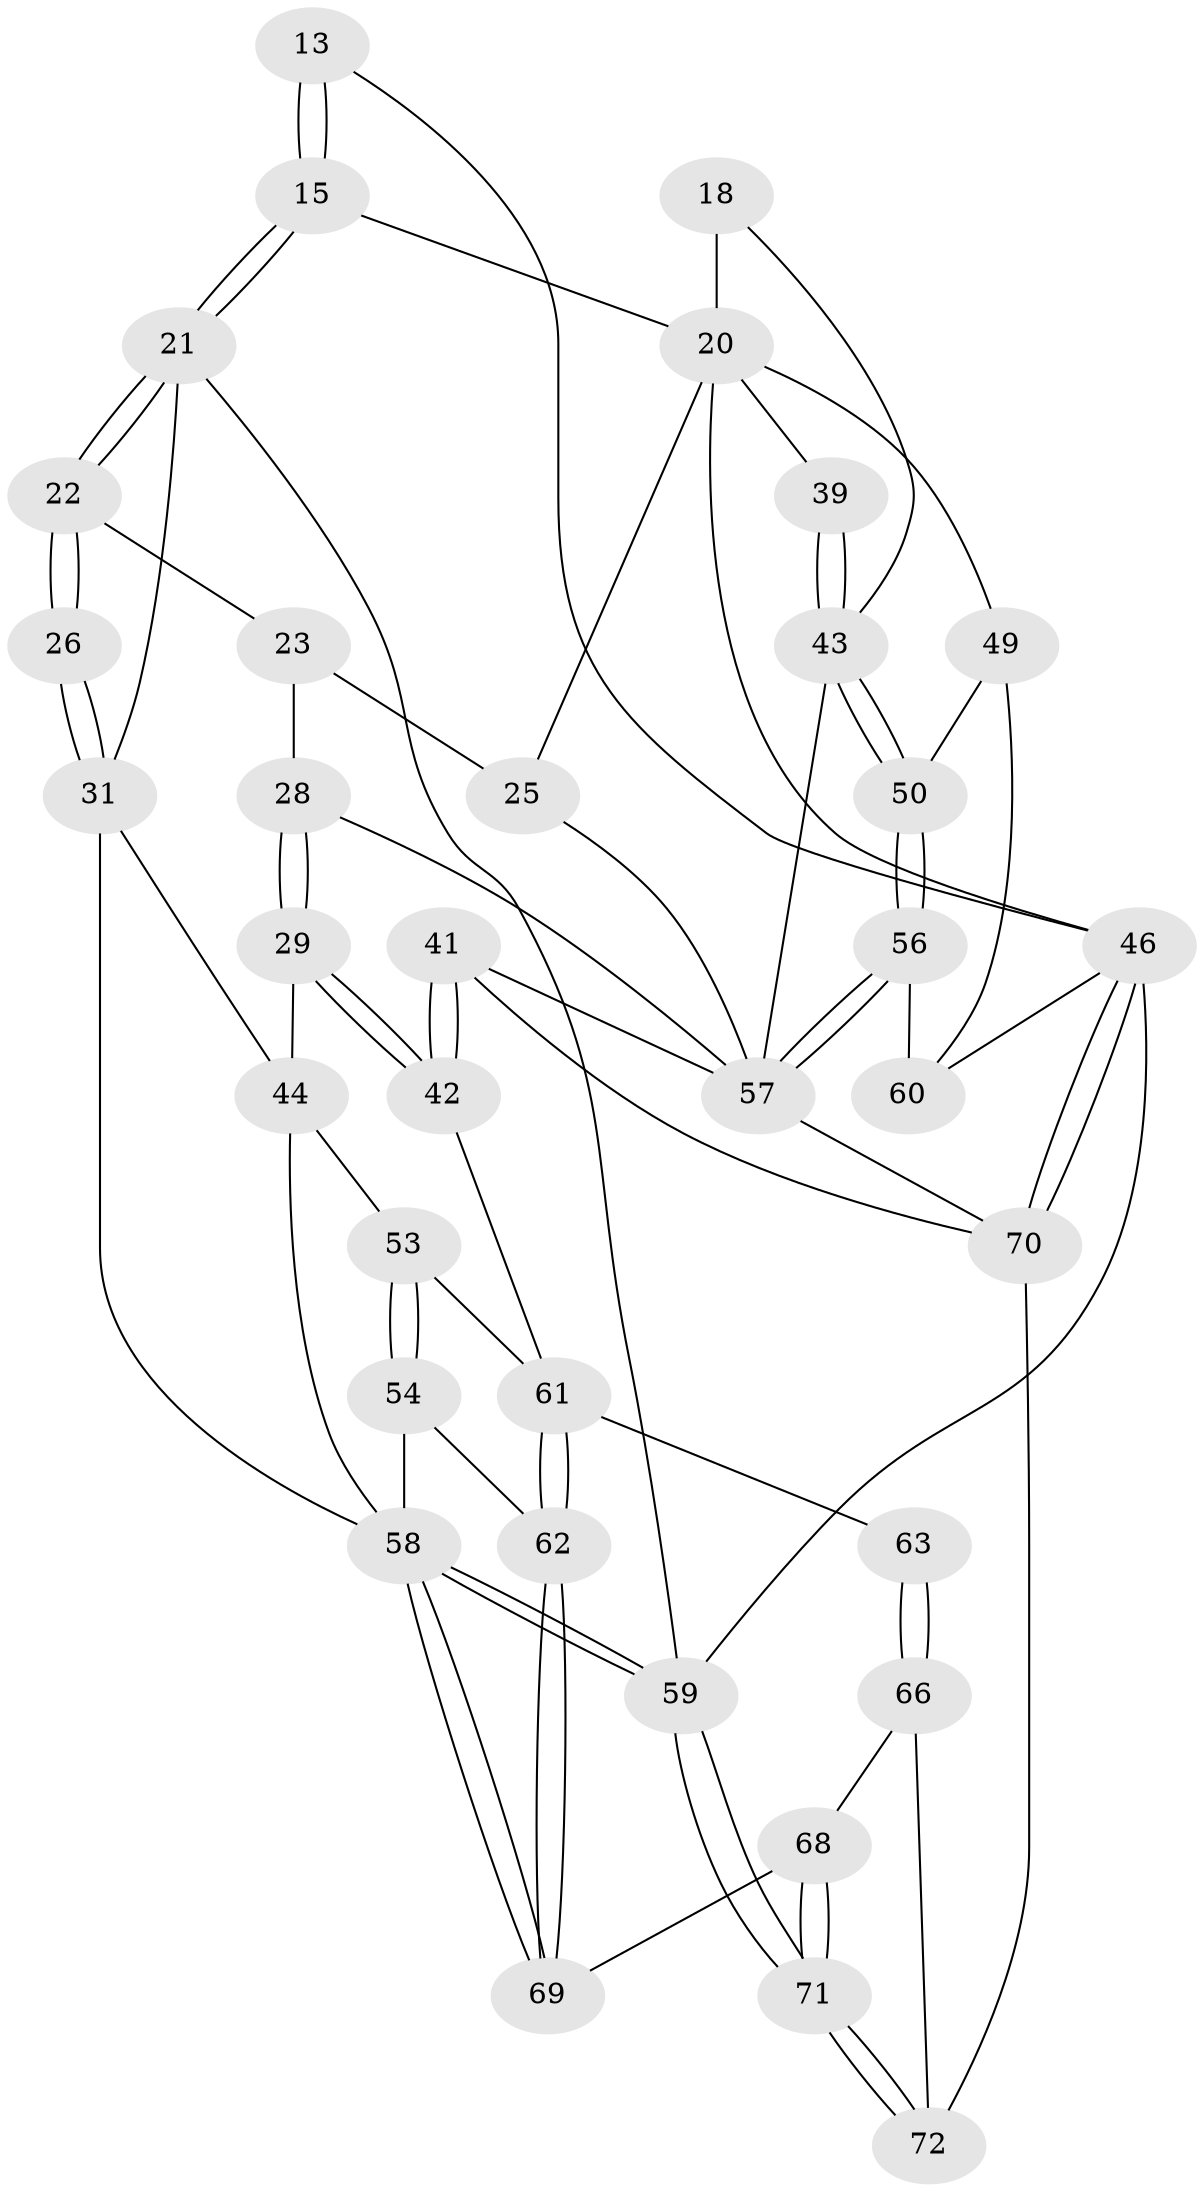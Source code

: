 // original degree distribution, {3: 0.041666666666666664, 6: 0.25, 4: 0.25, 5: 0.4583333333333333}
// Generated by graph-tools (version 1.1) at 2025/59/03/09/25 04:59:41]
// undirected, 36 vertices, 82 edges
graph export_dot {
graph [start="1"]
  node [color=gray90,style=filled];
  13 [pos="+0.625304240786328+0"];
  15 [pos="+0.49721141502762467+0"];
  18 [pos="+0.920529872052534+0.3582212992717798"];
  20 [pos="+0.8251493459304475+0.2201944552603008",super="+19+17"];
  21 [pos="+0.49061420941924105+0",super="+7+8"];
  22 [pos="+0.49259993400582114+0.03078250266255585"];
  23 [pos="+0.5081303230312856+0.06367859953128423"];
  25 [pos="+0.7571314867879299+0.3579906885550742",super="+24"];
  26 [pos="+0.2615659095969168+0.31201755942523046"];
  28 [pos="+0.49522542285434845+0.3943395339201572",super="+27"];
  29 [pos="+0.36310429364655933+0.5237152016902954"];
  31 [pos="+0.2500809868549137+0.395241729067506",super="+4+9"];
  39 [pos="+0.8785040531927458+0.5488066293726377"];
  41 [pos="+0.5240078459511123+0.6597565746839449"];
  42 [pos="+0.3676595917162449+0.5477028176896579"];
  43 [pos="+0.8524587995996484+0.6075552185822424",super="+36+35+38"];
  44 [pos="+0.0424474260027095+0.4875136455202206",super="+30"];
  46 [pos="+1+1",super="+12"];
  49 [pos="+0.8882097606573568+0.6397814833290417",super="+48"];
  50 [pos="+0.8591120558745554+0.635522263033077"];
  53 [pos="+0.08345149162565331+0.5684610838685084"];
  54 [pos="+0.02796368512216533+0.7052570604540195"];
  56 [pos="+0.8140649520948189+0.7555239224643578"];
  57 [pos="+0.7963655929570128+0.7735330577156542",super="+40+37+34+33"];
  58 [pos="+0+1",super="+55+45"];
  59 [pos="+0+1",super="+2"];
  60 [pos="+1+0.7660864983316574",super="+47"];
  61 [pos="+0.1519861679790152+0.7080762938837551",super="+52+51"];
  62 [pos="+0.10940498264746952+0.773012909431219"];
  63 [pos="+0.29971243674242254+0.7892505268972189"];
  66 [pos="+0.3137384727300576+0.8725917269040238"];
  68 [pos="+0.12235746330529684+0.8347024042344326"];
  69 [pos="+0.11087151419524598+0.8252618137518873"];
  70 [pos="+0.7514220604221344+1",super="+67+64"];
  71 [pos="+0.12269231024873639+1"];
  72 [pos="+0.3952706996736543+1",super="+65"];
  13 -- 15;
  13 -- 15;
  13 -- 46;
  15 -- 21;
  15 -- 21;
  15 -- 20;
  18 -- 20 [weight=2];
  18 -- 43;
  20 -- 25 [weight=2];
  20 -- 39;
  20 -- 46;
  20 -- 49;
  21 -- 22;
  21 -- 22;
  21 -- 59;
  21 -- 31 [weight=2];
  22 -- 23;
  22 -- 26;
  22 -- 26;
  23 -- 25;
  23 -- 28;
  25 -- 57;
  26 -- 31 [weight=2];
  26 -- 31;
  28 -- 29;
  28 -- 29;
  28 -- 57 [weight=2];
  29 -- 42;
  29 -- 42;
  29 -- 44;
  31 -- 44;
  31 -- 58;
  39 -- 43 [weight=2];
  39 -- 43;
  41 -- 42;
  41 -- 42;
  41 -- 57;
  41 -- 70;
  42 -- 61;
  43 -- 50;
  43 -- 50;
  43 -- 57 [weight=2];
  44 -- 53;
  44 -- 58;
  46 -- 70;
  46 -- 70;
  46 -- 59 [weight=2];
  46 -- 60;
  49 -- 50;
  49 -- 60 [weight=2];
  50 -- 56;
  50 -- 56;
  53 -- 54;
  53 -- 54;
  53 -- 61;
  54 -- 62;
  54 -- 58;
  56 -- 57;
  56 -- 57;
  56 -- 60;
  57 -- 70;
  58 -- 59 [weight=2];
  58 -- 59;
  58 -- 69;
  58 -- 69;
  59 -- 71;
  59 -- 71;
  61 -- 62;
  61 -- 62;
  61 -- 63 [weight=2];
  62 -- 69;
  62 -- 69;
  63 -- 66;
  63 -- 66;
  66 -- 68;
  66 -- 72;
  68 -- 69;
  68 -- 71;
  68 -- 71;
  70 -- 72 [weight=2];
  71 -- 72;
  71 -- 72;
}
